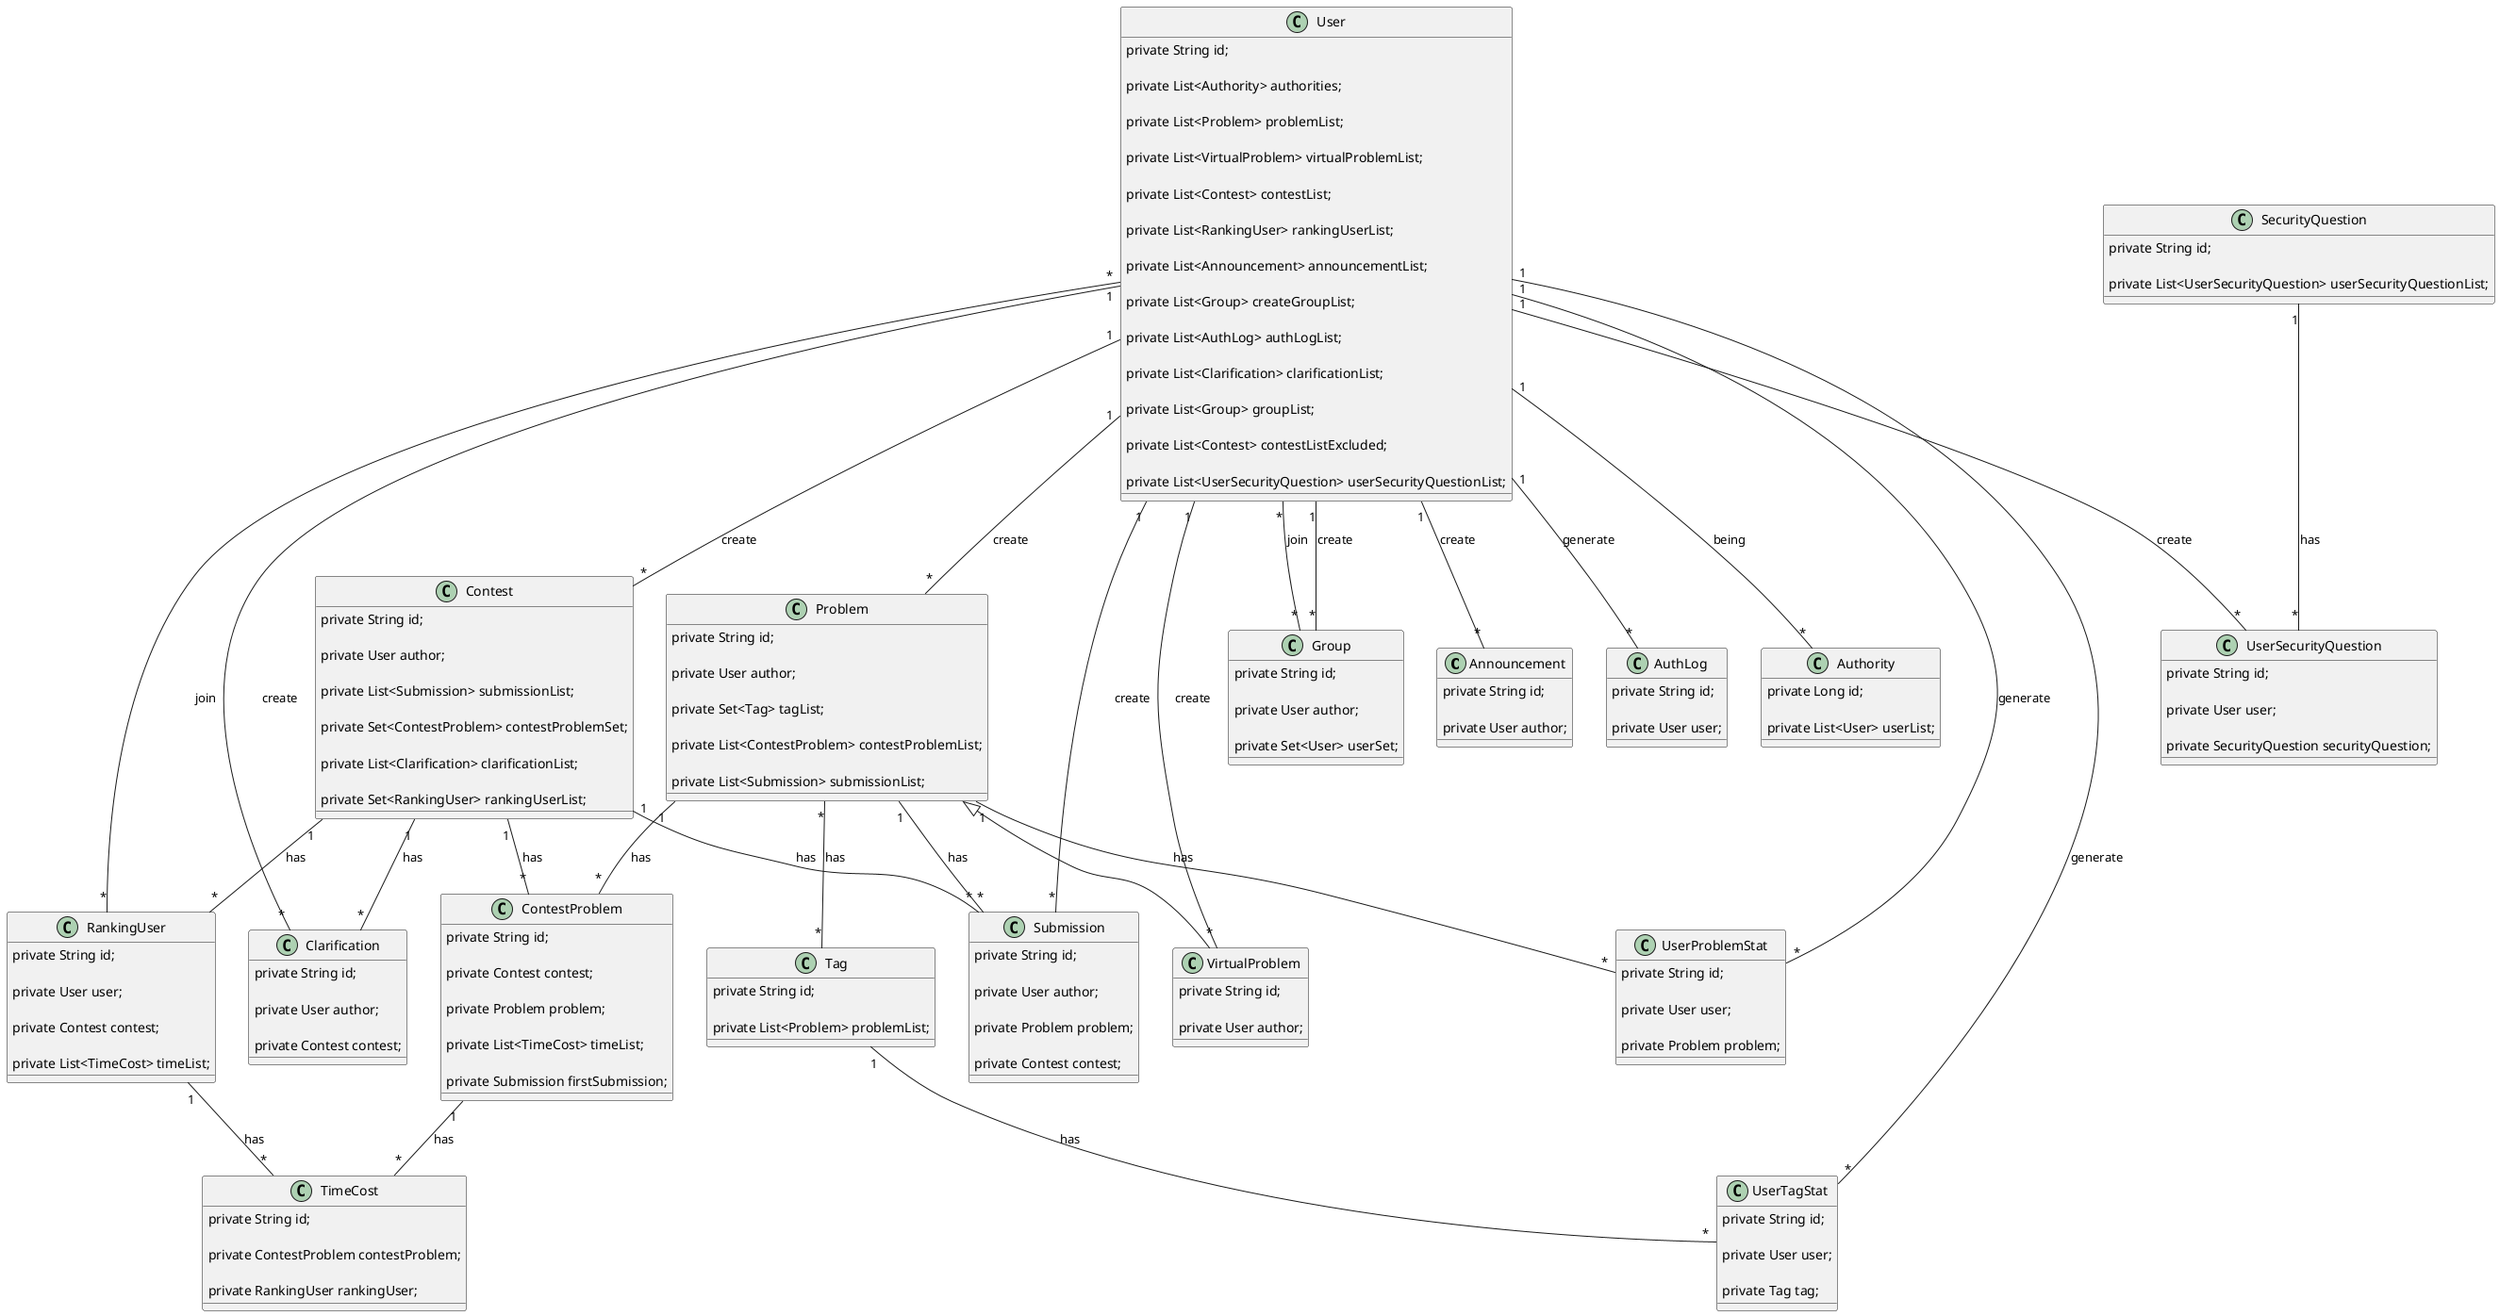 @startuml

class Announcement {

  private String id;

  private User author;
}

class Clarification {

  private String id;

  private User author;

  private Contest contest;
}

class Contest {

  private String id;

  private User author;

  private List<Submission> submissionList;

  private Set<ContestProblem> contestProblemSet;

  private List<Clarification> clarificationList;

  private Set<RankingUser> rankingUserList;
}

class ContestProblem {

  private String id;

  private Contest contest;

  private Problem problem;

  private List<TimeCost> timeList;

  private Submission firstSubmission;
}

class Group {

  private String id;

  private User author;

  private Set<User> userSet;
}

class Problem {

  private String id;

  private User author;

  private Set<Tag> tagList;

  private List<ContestProblem> contestProblemList;

  private List<Submission> submissionList;
}

class RankingUser {

  private String id;

  private User user;

  private Contest contest;

  private List<TimeCost> timeList;
}

class Submission {

  private String id;

  private User author;

  private Problem problem;

  private Contest contest;
}

class Tag {

  private String id;

  private List<Problem> problemList;
}

class TimeCost {

  private String id;

  private ContestProblem contestProblem;

  private RankingUser rankingUser;
}

class User {

  private String id;

  private List<Authority> authorities;

  private List<Problem> problemList;

  private List<VirtualProblem> virtualProblemList;

  private List<Contest> contestList;

  private List<RankingUser> rankingUserList;

  private List<Announcement> announcementList;

  private List<Group> createGroupList;

  private List<AuthLog> authLogList;

  private List<Clarification> clarificationList;

  private List<Group> groupList;

  private List<Contest> contestListExcluded;

  private List<UserSecurityQuestion> userSecurityQuestionList;
}

class UserSecurityQuestion {

  private String id;

  private User user;

  private SecurityQuestion securityQuestion;
}

class VirtualProblem extends Problem {

  private String id;

  private User author;
}

class AuthLog {

  private String id;

  private User user;
}

class Authority {

  private Long id;

  private List<User> userList;
}

class SecurityQuestion {

  private String id;

  private List<UserSecurityQuestion> userSecurityQuestionList;
}

class UserProblemStat {

  private String id;

  private User user;

  private Problem problem;
}

class UserTagStat {

  private String id;

  private User user;

  private Tag tag;
}

User "1" -- "*" Announcement : create
User "1" -- "*" Problem : create
User "1" -- "*" VirtualProblem : create
User "1" -- "*" Contest : create
User "*" -- "*" RankingUser : join
User "1" -- "*" Clarification : create
User "1" -- "*" Group : create
User "*" -- "*" Group : join
User "1" -- "*" Submission : create
User "1" -- "*" UserSecurityQuestion : create
User "1" -- "*" AuthLog : generate
User "1" -- "*" UserProblemStat : generate
User "1" -- "*" UserTagStat : generate
User "1" -- "*" Authority: being

SecurityQuestion "1" -- "*" UserSecurityQuestion : has

' contest-user
RankingUser "1" -- "*" TimeCost : has

Contest "1" -- "*" RankingUser : has
Contest "1" -- "*" ContestProblem : has
Contest "1" -- "*" Submission : has
Contest "1" -- "*" Clarification : has

' contest-problem
ContestProblem "1" -- "*" TimeCost : has

Problem "1" -- "*" Submission : has
Problem "*" -- "*" Tag : has
Problem "1" -- "*" ContestProblem : has
Problem "1" -- "*" UserProblemStat : has

Tag "1" -- "*" UserTagStat : has




@enduml